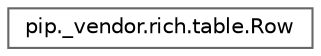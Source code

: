 digraph "Graphical Class Hierarchy"
{
 // LATEX_PDF_SIZE
  bgcolor="transparent";
  edge [fontname=Helvetica,fontsize=10,labelfontname=Helvetica,labelfontsize=10];
  node [fontname=Helvetica,fontsize=10,shape=box,height=0.2,width=0.4];
  rankdir="LR";
  Node0 [id="Node000000",label="pip._vendor.rich.table.Row",height=0.2,width=0.4,color="grey40", fillcolor="white", style="filled",URL="$d1/dea/classpip_1_1__vendor_1_1rich_1_1table_1_1Row.html",tooltip=" "];
}
